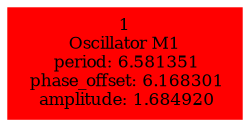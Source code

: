  digraph g{ forcelabels=true;
1 [label=<1<BR />Oscillator M1<BR /> period: 6.581351<BR /> phase_offset: 6.168301<BR /> amplitude: 1.684920>, shape=box,color=red,style=filled,fontsize=8]; }
